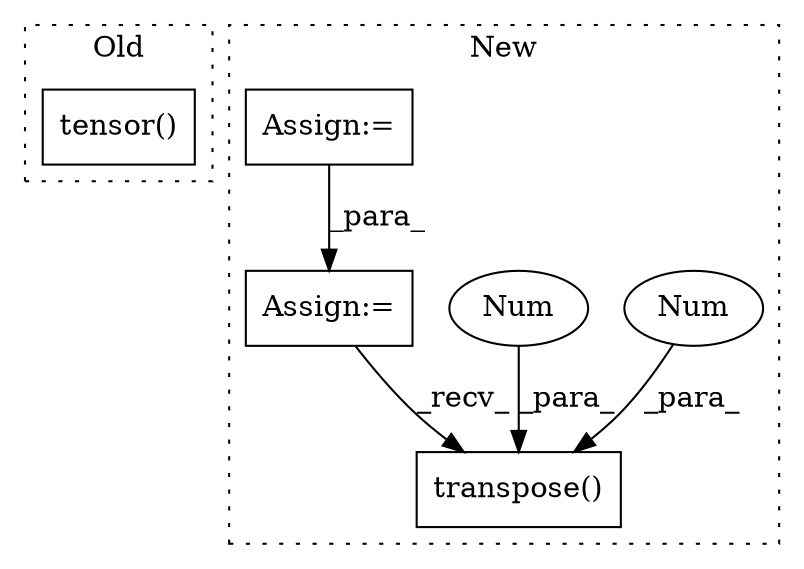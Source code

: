 digraph G {
subgraph cluster0 {
1 [label="tensor()" a="75" s="1339,1372" l="13,1" shape="box"];
label = "Old";
style="dotted";
}
subgraph cluster1 {
2 [label="transpose()" a="75" s="1709,1752" l="39,1" shape="box"];
3 [label="Num" a="76" s="1748" l="1" shape="ellipse"];
4 [label="Num" a="76" s="1751" l="1" shape="ellipse"];
5 [label="Assign:=" a="68" s="1585" l="3" shape="box"];
6 [label="Assign:=" a="68" s="1652" l="3" shape="box"];
label = "New";
style="dotted";
}
3 -> 2 [label="_para_"];
4 -> 2 [label="_para_"];
5 -> 6 [label="_para_"];
6 -> 2 [label="_recv_"];
}